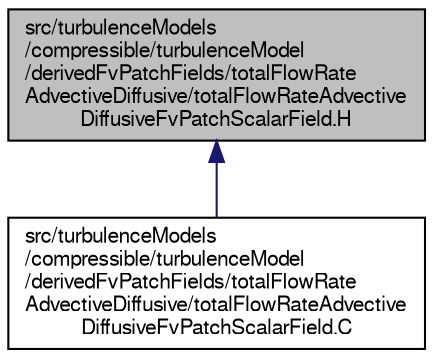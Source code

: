 digraph "src/turbulenceModels/compressible/turbulenceModel/derivedFvPatchFields/totalFlowRateAdvectiveDiffusive/totalFlowRateAdvectiveDiffusiveFvPatchScalarField.H"
{
  bgcolor="transparent";
  edge [fontname="FreeSans",fontsize="10",labelfontname="FreeSans",labelfontsize="10"];
  node [fontname="FreeSans",fontsize="10",shape=record];
  Node188 [label="src/turbulenceModels\l/compressible/turbulenceModel\l/derivedFvPatchFields/totalFlowRate\lAdvectiveDiffusive/totalFlowRateAdvective\lDiffusiveFvPatchScalarField.H",height=0.2,width=0.4,color="black", fillcolor="grey75", style="filled", fontcolor="black"];
  Node188 -> Node189 [dir="back",color="midnightblue",fontsize="10",style="solid",fontname="FreeSans"];
  Node189 [label="src/turbulenceModels\l/compressible/turbulenceModel\l/derivedFvPatchFields/totalFlowRate\lAdvectiveDiffusive/totalFlowRateAdvective\lDiffusiveFvPatchScalarField.C",height=0.2,width=0.4,color="black",URL="$a17342.html"];
}
